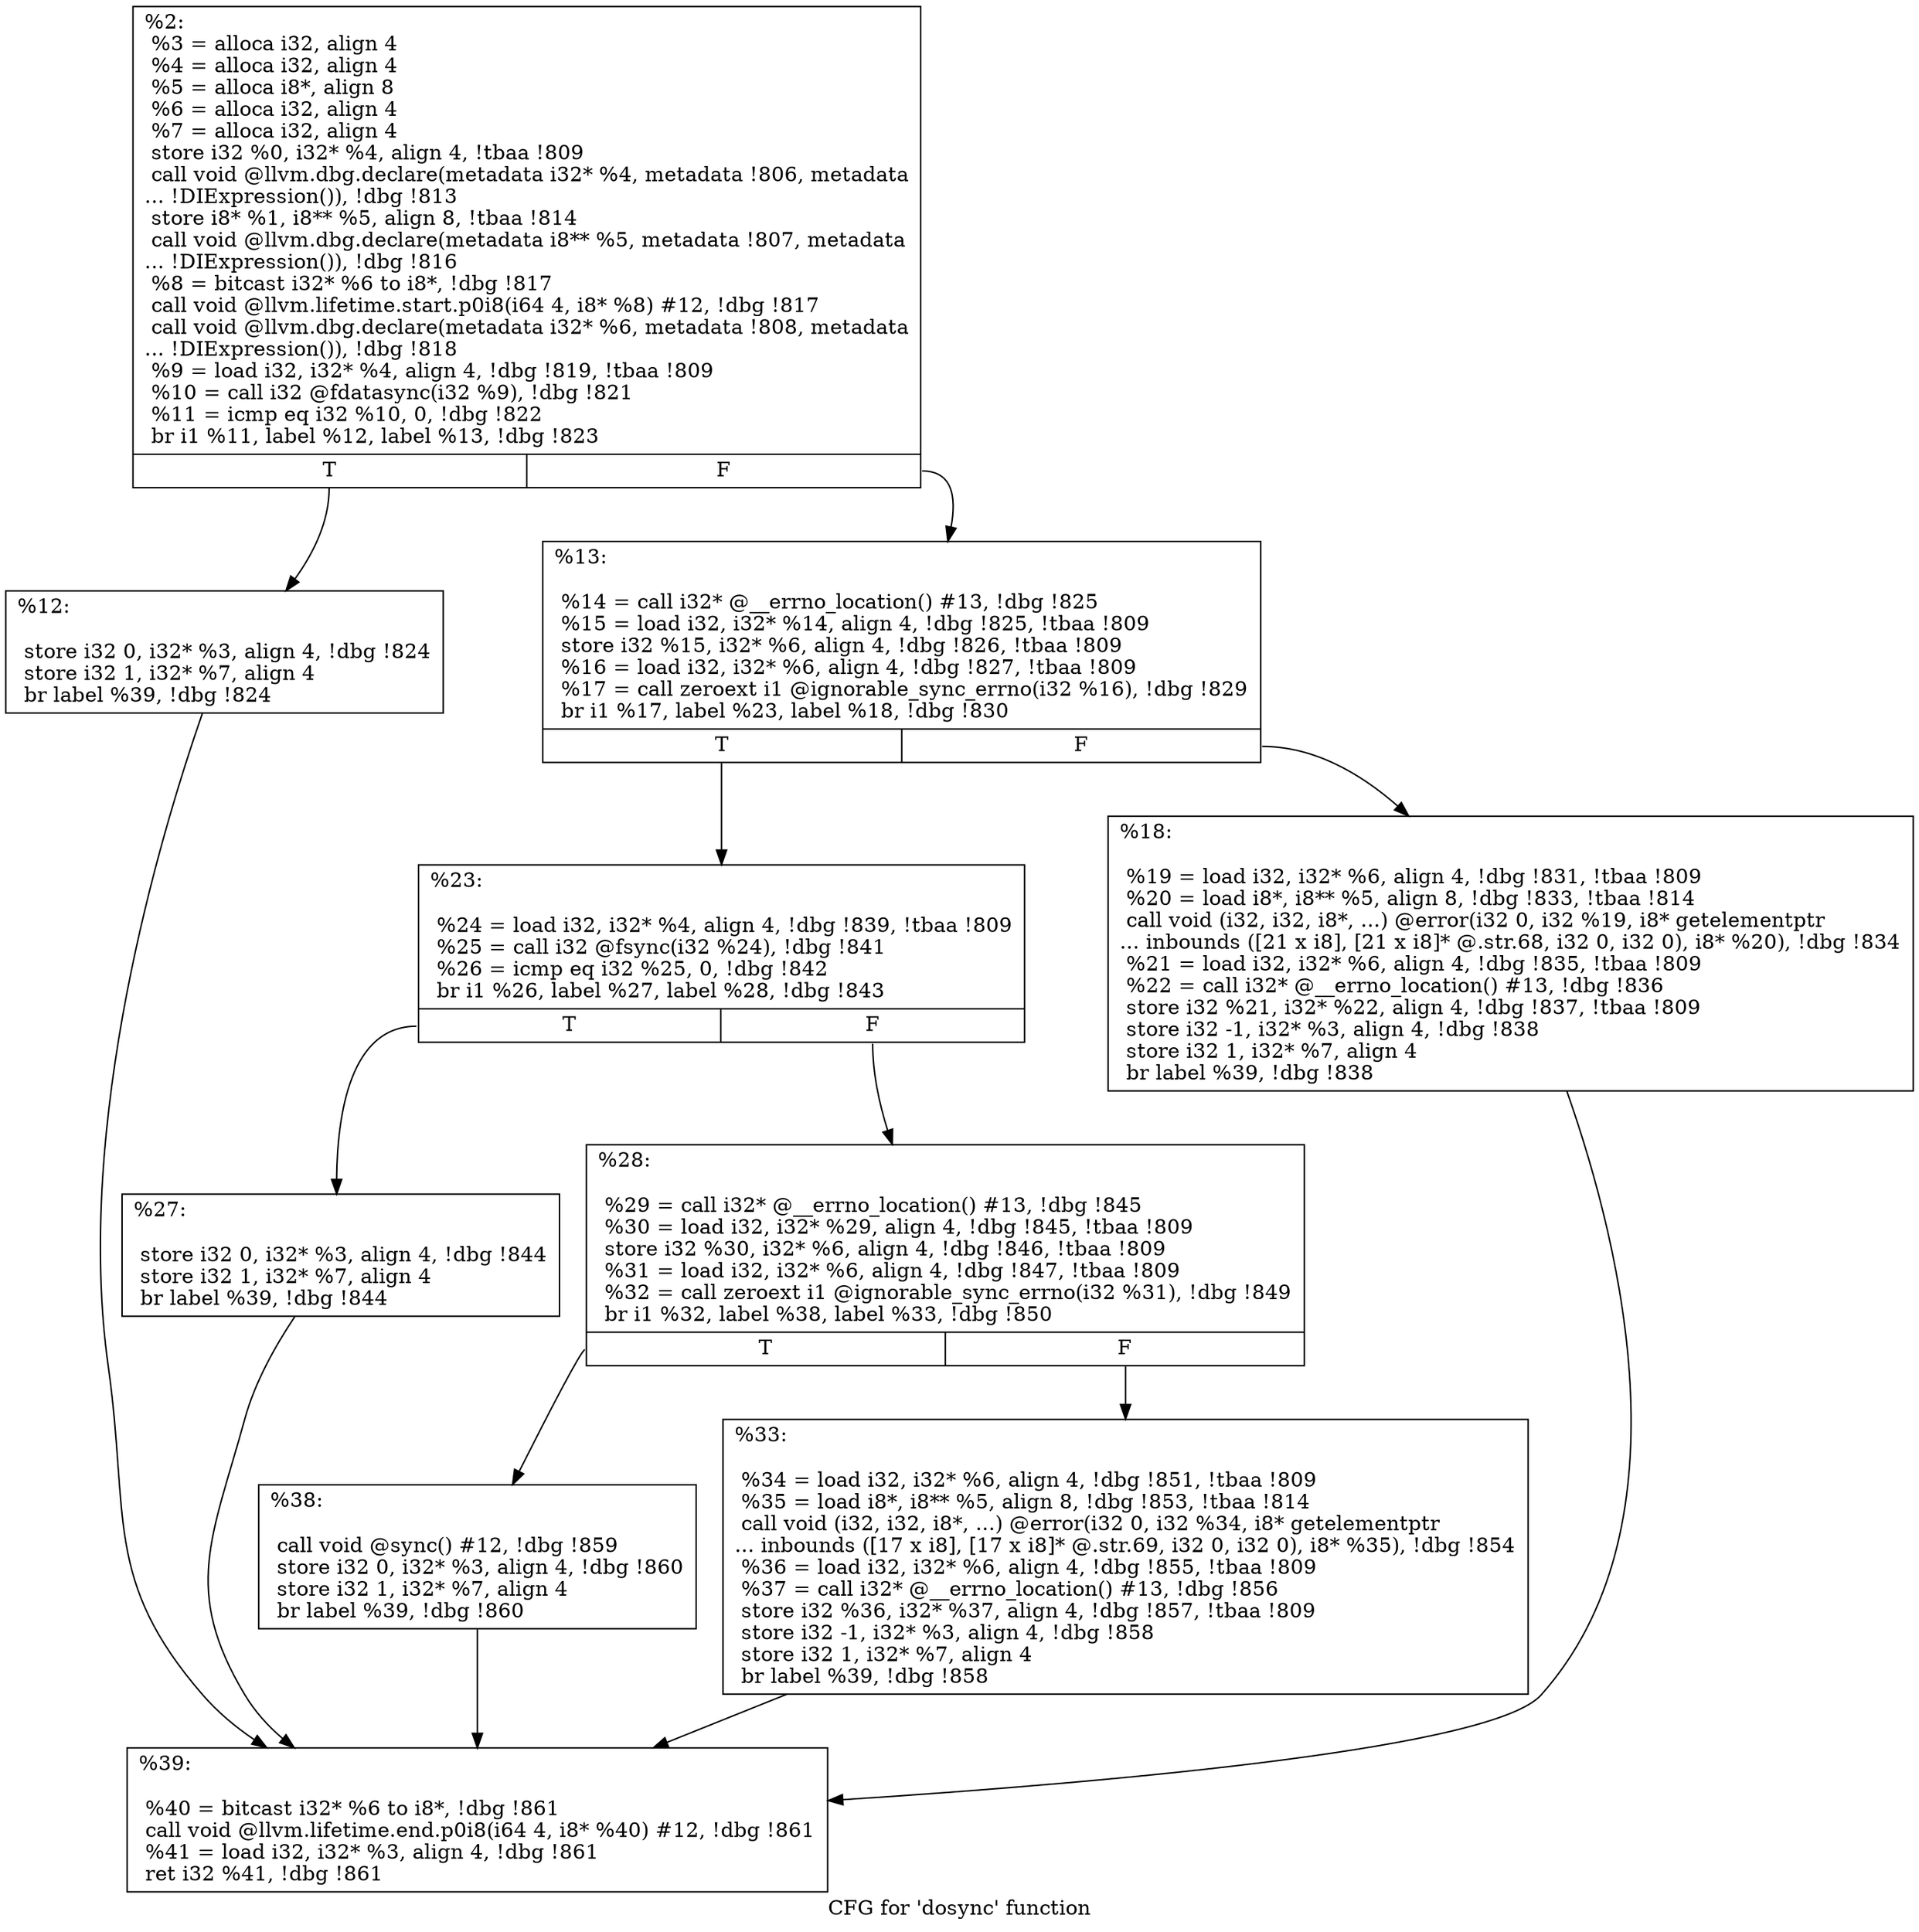 digraph "CFG for 'dosync' function" {
	label="CFG for 'dosync' function";

	Node0x12d9690 [shape=record,label="{%2:\l  %3 = alloca i32, align 4\l  %4 = alloca i32, align 4\l  %5 = alloca i8*, align 8\l  %6 = alloca i32, align 4\l  %7 = alloca i32, align 4\l  store i32 %0, i32* %4, align 4, !tbaa !809\l  call void @llvm.dbg.declare(metadata i32* %4, metadata !806, metadata\l... !DIExpression()), !dbg !813\l  store i8* %1, i8** %5, align 8, !tbaa !814\l  call void @llvm.dbg.declare(metadata i8** %5, metadata !807, metadata\l... !DIExpression()), !dbg !816\l  %8 = bitcast i32* %6 to i8*, !dbg !817\l  call void @llvm.lifetime.start.p0i8(i64 4, i8* %8) #12, !dbg !817\l  call void @llvm.dbg.declare(metadata i32* %6, metadata !808, metadata\l... !DIExpression()), !dbg !818\l  %9 = load i32, i32* %4, align 4, !dbg !819, !tbaa !809\l  %10 = call i32 @fdatasync(i32 %9), !dbg !821\l  %11 = icmp eq i32 %10, 0, !dbg !822\l  br i1 %11, label %12, label %13, !dbg !823\l|{<s0>T|<s1>F}}"];
	Node0x12d9690:s0 -> Node0x12ccdb0;
	Node0x12d9690:s1 -> Node0x12cce00;
	Node0x12ccdb0 [shape=record,label="{%12:\l\l  store i32 0, i32* %3, align 4, !dbg !824\l  store i32 1, i32* %7, align 4\l  br label %39, !dbg !824\l}"];
	Node0x12ccdb0 -> Node0x12cd030;
	Node0x12cce00 [shape=record,label="{%13:\l\l  %14 = call i32* @__errno_location() #13, !dbg !825\l  %15 = load i32, i32* %14, align 4, !dbg !825, !tbaa !809\l  store i32 %15, i32* %6, align 4, !dbg !826, !tbaa !809\l  %16 = load i32, i32* %6, align 4, !dbg !827, !tbaa !809\l  %17 = call zeroext i1 @ignorable_sync_errno(i32 %16), !dbg !829\l  br i1 %17, label %23, label %18, !dbg !830\l|{<s0>T|<s1>F}}"];
	Node0x12cce00:s0 -> Node0x12ccea0;
	Node0x12cce00:s1 -> Node0x12cce50;
	Node0x12cce50 [shape=record,label="{%18:\l\l  %19 = load i32, i32* %6, align 4, !dbg !831, !tbaa !809\l  %20 = load i8*, i8** %5, align 8, !dbg !833, !tbaa !814\l  call void (i32, i32, i8*, ...) @error(i32 0, i32 %19, i8* getelementptr\l... inbounds ([21 x i8], [21 x i8]* @.str.68, i32 0, i32 0), i8* %20), !dbg !834\l  %21 = load i32, i32* %6, align 4, !dbg !835, !tbaa !809\l  %22 = call i32* @__errno_location() #13, !dbg !836\l  store i32 %21, i32* %22, align 4, !dbg !837, !tbaa !809\l  store i32 -1, i32* %3, align 4, !dbg !838\l  store i32 1, i32* %7, align 4\l  br label %39, !dbg !838\l}"];
	Node0x12cce50 -> Node0x12cd030;
	Node0x12ccea0 [shape=record,label="{%23:\l\l  %24 = load i32, i32* %4, align 4, !dbg !839, !tbaa !809\l  %25 = call i32 @fsync(i32 %24), !dbg !841\l  %26 = icmp eq i32 %25, 0, !dbg !842\l  br i1 %26, label %27, label %28, !dbg !843\l|{<s0>T|<s1>F}}"];
	Node0x12ccea0:s0 -> Node0x12ccef0;
	Node0x12ccea0:s1 -> Node0x12ccf40;
	Node0x12ccef0 [shape=record,label="{%27:\l\l  store i32 0, i32* %3, align 4, !dbg !844\l  store i32 1, i32* %7, align 4\l  br label %39, !dbg !844\l}"];
	Node0x12ccef0 -> Node0x12cd030;
	Node0x12ccf40 [shape=record,label="{%28:\l\l  %29 = call i32* @__errno_location() #13, !dbg !845\l  %30 = load i32, i32* %29, align 4, !dbg !845, !tbaa !809\l  store i32 %30, i32* %6, align 4, !dbg !846, !tbaa !809\l  %31 = load i32, i32* %6, align 4, !dbg !847, !tbaa !809\l  %32 = call zeroext i1 @ignorable_sync_errno(i32 %31), !dbg !849\l  br i1 %32, label %38, label %33, !dbg !850\l|{<s0>T|<s1>F}}"];
	Node0x12ccf40:s0 -> Node0x12ccfe0;
	Node0x12ccf40:s1 -> Node0x12ccf90;
	Node0x12ccf90 [shape=record,label="{%33:\l\l  %34 = load i32, i32* %6, align 4, !dbg !851, !tbaa !809\l  %35 = load i8*, i8** %5, align 8, !dbg !853, !tbaa !814\l  call void (i32, i32, i8*, ...) @error(i32 0, i32 %34, i8* getelementptr\l... inbounds ([17 x i8], [17 x i8]* @.str.69, i32 0, i32 0), i8* %35), !dbg !854\l  %36 = load i32, i32* %6, align 4, !dbg !855, !tbaa !809\l  %37 = call i32* @__errno_location() #13, !dbg !856\l  store i32 %36, i32* %37, align 4, !dbg !857, !tbaa !809\l  store i32 -1, i32* %3, align 4, !dbg !858\l  store i32 1, i32* %7, align 4\l  br label %39, !dbg !858\l}"];
	Node0x12ccf90 -> Node0x12cd030;
	Node0x12ccfe0 [shape=record,label="{%38:\l\l  call void @sync() #12, !dbg !859\l  store i32 0, i32* %3, align 4, !dbg !860\l  store i32 1, i32* %7, align 4\l  br label %39, !dbg !860\l}"];
	Node0x12ccfe0 -> Node0x12cd030;
	Node0x12cd030 [shape=record,label="{%39:\l\l  %40 = bitcast i32* %6 to i8*, !dbg !861\l  call void @llvm.lifetime.end.p0i8(i64 4, i8* %40) #12, !dbg !861\l  %41 = load i32, i32* %3, align 4, !dbg !861\l  ret i32 %41, !dbg !861\l}"];
}
